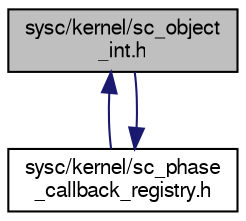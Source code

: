 digraph "sysc/kernel/sc_object_int.h"
{
  edge [fontname="FreeSans",fontsize="10",labelfontname="FreeSans",labelfontsize="10"];
  node [fontname="FreeSans",fontsize="10",shape=record];
  Node70 [label="sysc/kernel/sc_object\l_int.h",height=0.2,width=0.4,color="black", fillcolor="grey75", style="filled", fontcolor="black"];
  Node70 -> Node71 [dir="back",color="midnightblue",fontsize="10",style="solid",fontname="FreeSans"];
  Node71 [label="sysc/kernel/sc_phase\l_callback_registry.h",height=0.2,width=0.4,color="black", fillcolor="white", style="filled",URL="$a00290.html"];
  Node71 -> Node70 [dir="back",color="midnightblue",fontsize="10",style="solid",fontname="FreeSans"];
}
